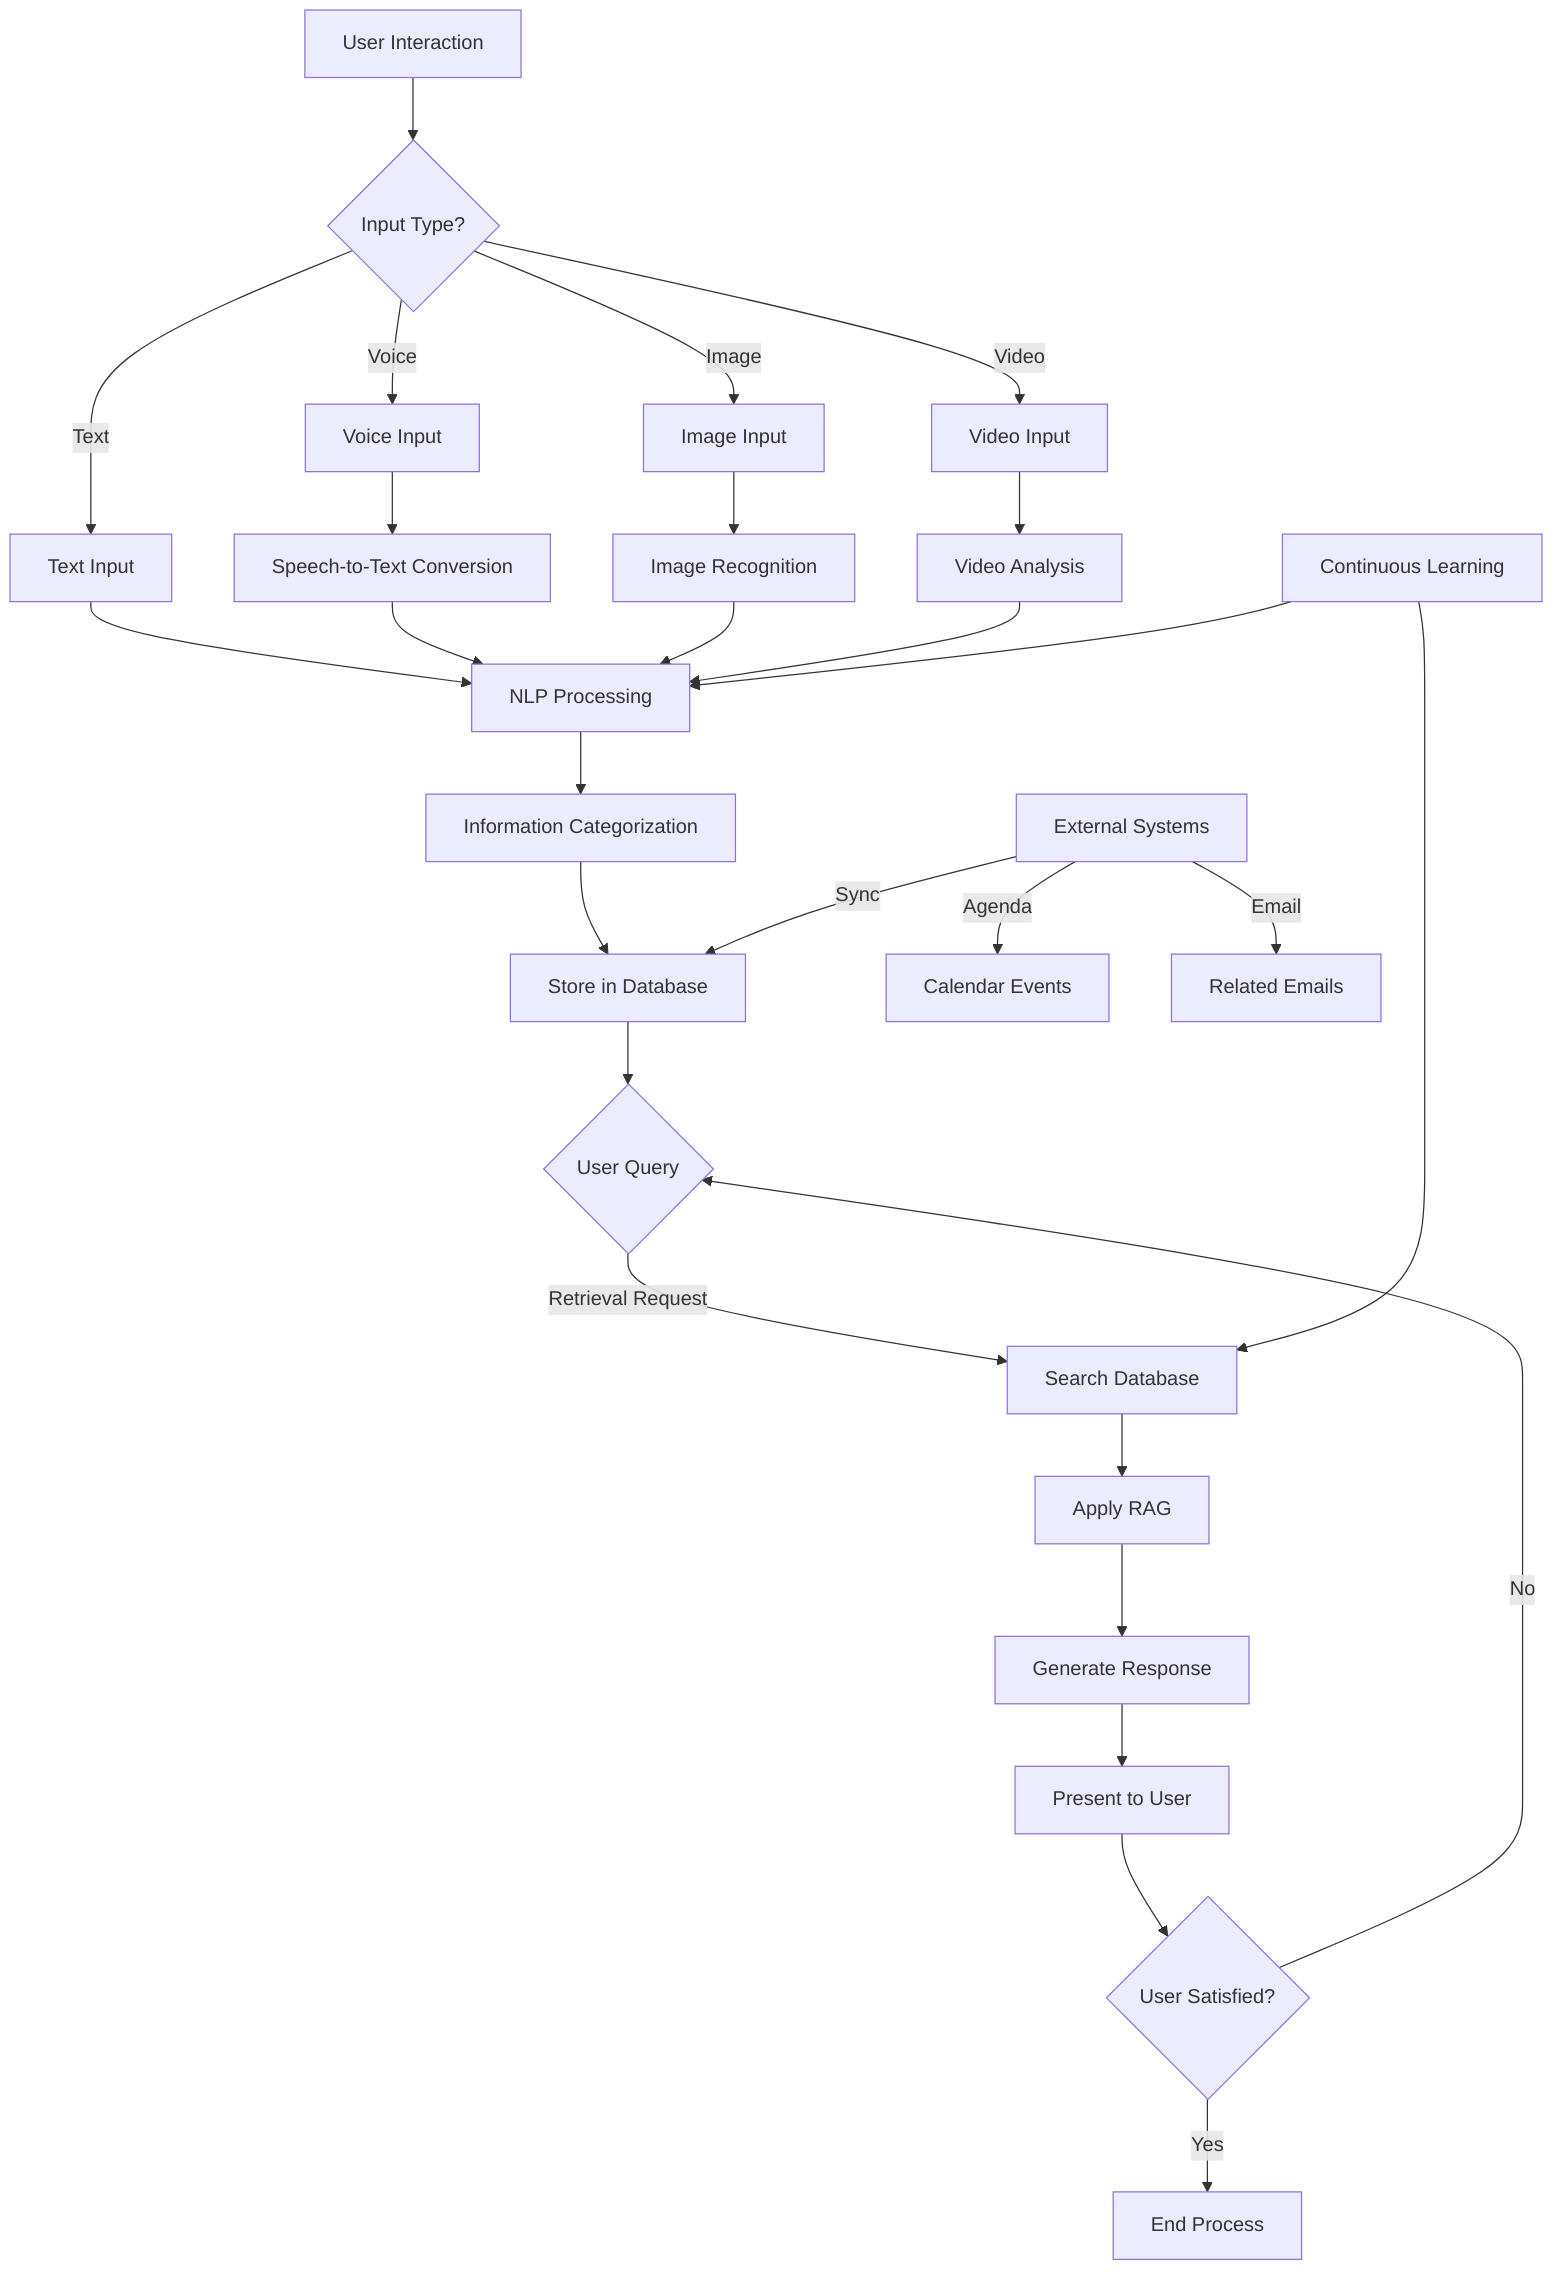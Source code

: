 graph TD
    A[User Interaction] --> B{Input Type?}
    B -->|Text| C[Text Input]
    B -->|Voice| D[Voice Input]
    B -->|Image| E[Image Input]
    B -->|Video| F[Video Input]
    
    C --> G[NLP Processing]
    D --> H[Speech-to-Text Conversion]
    E --> I[Image Recognition]
    F --> J[Video Analysis]
    
    H --> G
    I --> G
    J --> G
    
    G --> K[Information Categorization]
    K --> L[Store in Database]
    
    M[External Systems] -->|Sync| L
    M -->|Agenda| M1[Calendar Events]
    M -->|Email| M2[Related Emails]
    
    L --> N{User Query}
    N -->|Retrieval Request| O[Search Database]
    O --> P[Apply RAG]
    P --> Q[Generate Response]
    Q --> R[Present to User]
    
    R --> S{User Satisfied?}
    S -->|Yes| T[End Process]
    S -->|No| N
    
    U[Continuous Learning] --> G
    U --> O